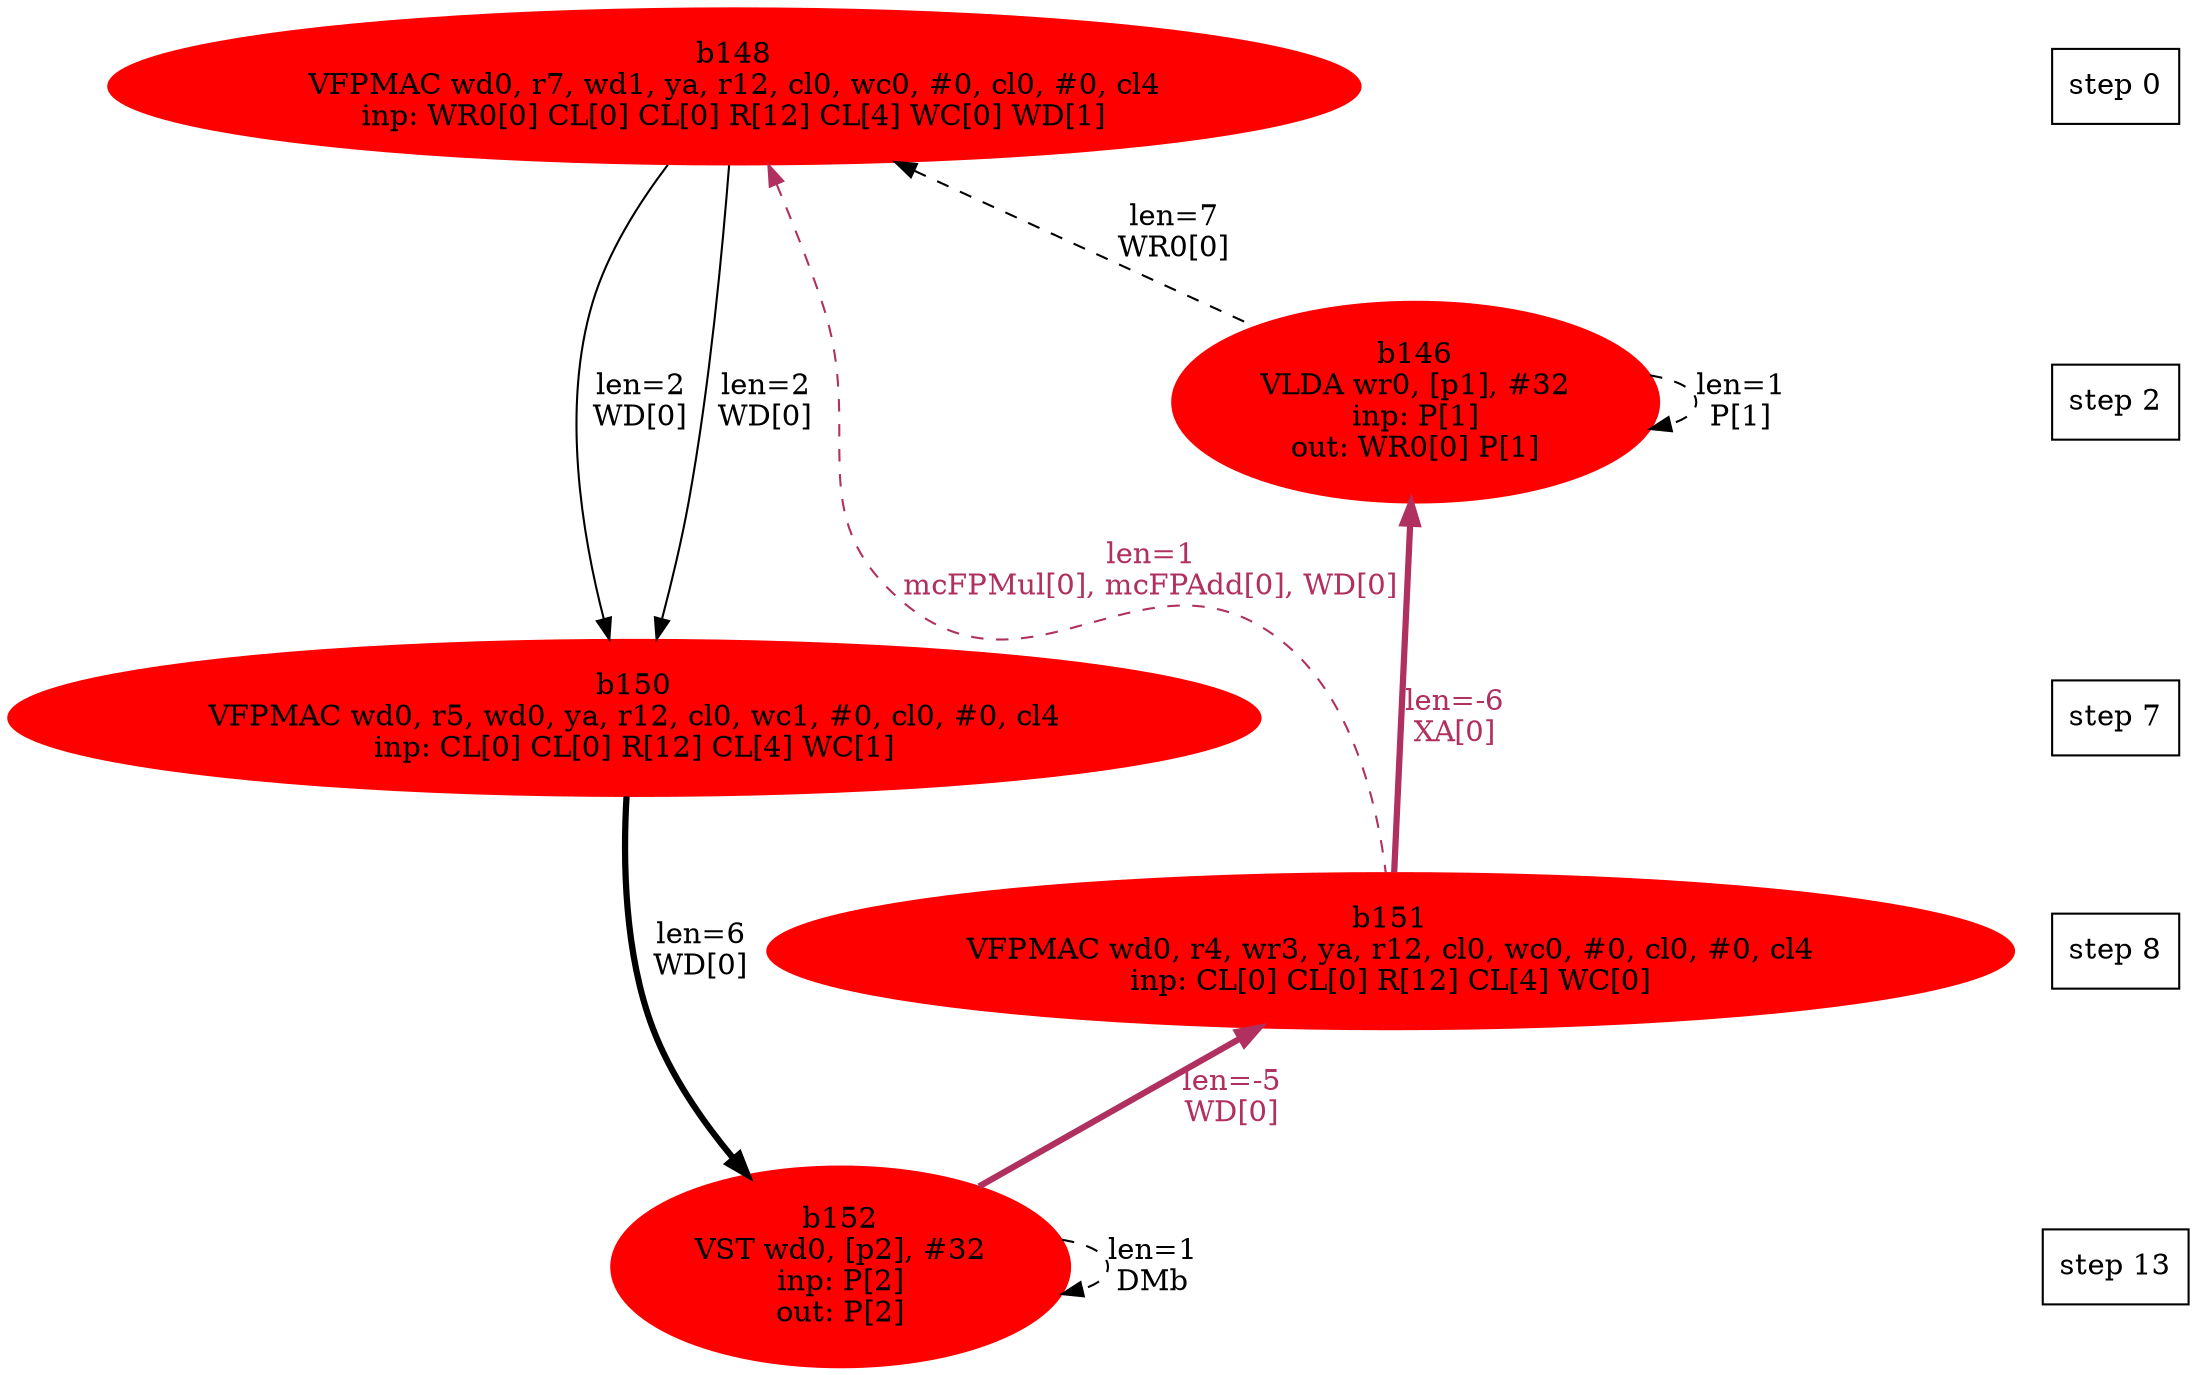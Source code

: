 digraph N {
 b148[color=red,fontcolor=black,style=filled,label="b148\nVFPMAC wd0, r7, wd1, ya, r12, cl0, wc0, #0, cl0, #0, cl4\ninp: WR0[0] CL[0] CL[0] R[12] CL[4] WC[0] WD[1]"];  {rank=same; S0;  b148;}
 b150[color=red,fontcolor=black,style=filled,label="b150\nVFPMAC wd0, r5, wd0, ya, r12, cl0, wc1, #0, cl0, #0, cl4\ninp: CL[0] CL[0] R[12] CL[4] WC[1]"];  {rank=same; S7;  b150;}
 b152[color=red,fontcolor=black,style=filled,label="b152\nVST wd0, [p2], #32\ninp: P[2]\nout: P[2]"];  {rank=same; S13;  b152;}
 b151[color=red,fontcolor=black,style=filled,label="b151\nVFPMAC wd0, r4, wr3, ya, r12, cl0, wc0, #0, cl0, #0, cl4\ninp: CL[0] CL[0] R[12] CL[4] WC[0]"];  {rank=same; S8;  b151;}
 b146[color=red,fontcolor=black,style=filled,label="b146\nVLDA wr0, [p1], #32\ninp: P[1]\nout: WR0[0] P[1]"];  {rank=same; S2;  b146;}
 b148[color=red,fontcolor=black,style=filled,label="b148\nVFPMAC wd0, r7, wd1, ya, r12, cl0, wc0, #0, cl0, #0, cl4\ninp: WR0[0] CL[0] CL[0] R[12] CL[4] WC[0] WD[1]"];  {rank=same; S0;  b148;}
   b148 -> b150 [color=black,fontcolor=black,label="len=2\nWD[0]",weight=1000];
   b150 -> b152 [color=black,fontcolor=black,penwidth=3,label="len=6\nWD[0]",weight=1000];
   b151 -> b152 [color=maroon,fontcolor=maroon,penwidth=3,label="len=-5\nWD[0]",weight=1000,dir=back];
   b146 -> b151 [color=maroon,fontcolor=maroon,penwidth=3,label="len=-6\nXA[0]",weight=1000,dir=back];
   b148 -> b150 [color=black,fontcolor=black,label="len=2\nWD[0]",weight=1000];
   b152 -> b152 [color=black,fontcolor=black,style=dashed,label="len=1\nDMb"];
   b148 -> b151 [color=maroon,fontcolor=maroon,style=dashed,dir=back,label="len=1\nmcFPMul[0], mcFPAdd[0], WD[0]"];
   b148 -> b146 [color=black,fontcolor=black,style=dashed,dir=back,label="len=7\nWR0[0]"];
   b146 -> b146 [color=black,fontcolor=black,style=dashed,label="len=1\nP[1]"];
  S0 [label="step 0",shape=box];
  S2 [label="step 2",shape=box];
  S0 -> S2[style=invis,weight=9000];
  S7 [label="step 7",shape=box];
  S2 -> S7[style=invis,weight=9000];
  S8 [label="step 8",shape=box];
  S7 -> S8[style=invis,weight=9000];
  S13 [label="step 13",shape=box];
  S8 -> S13[style=invis,weight=9000];
}

